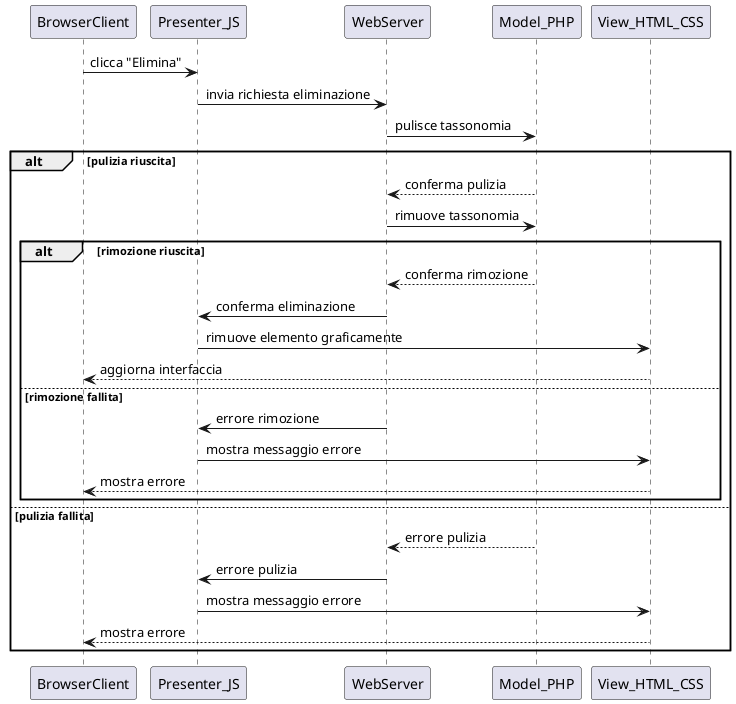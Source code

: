 @startuml Elimina_tassonomia

participant BrowserClient as BC
participant Presenter_JS as Presenter
participant WebServer as Server
participant Model_PHP as Model
participant View_HTML_CSS as View

BC -> Presenter : clicca "Elimina"
Presenter -> Server : invia richiesta eliminazione
Server -> Model : pulisce tassonomia

alt pulizia riuscita
    Model --> Server : conferma pulizia
    Server -> Model : rimuove tassonomia
    alt rimozione riuscita
        Model --> Server : conferma rimozione
        Server -> Presenter : conferma eliminazione
        Presenter -> View : rimuove elemento graficamente
        View --> BC : aggiorna interfaccia
    else rimozione fallita
        Server -> Presenter : errore rimozione
        Presenter -> View : mostra messaggio errore
        View --> BC : mostra errore
    end
else pulizia fallita
    Model --> Server : errore pulizia
    Server -> Presenter : errore pulizia
    Presenter -> View : mostra messaggio errore
    View --> BC : mostra errore
end

@enduml
